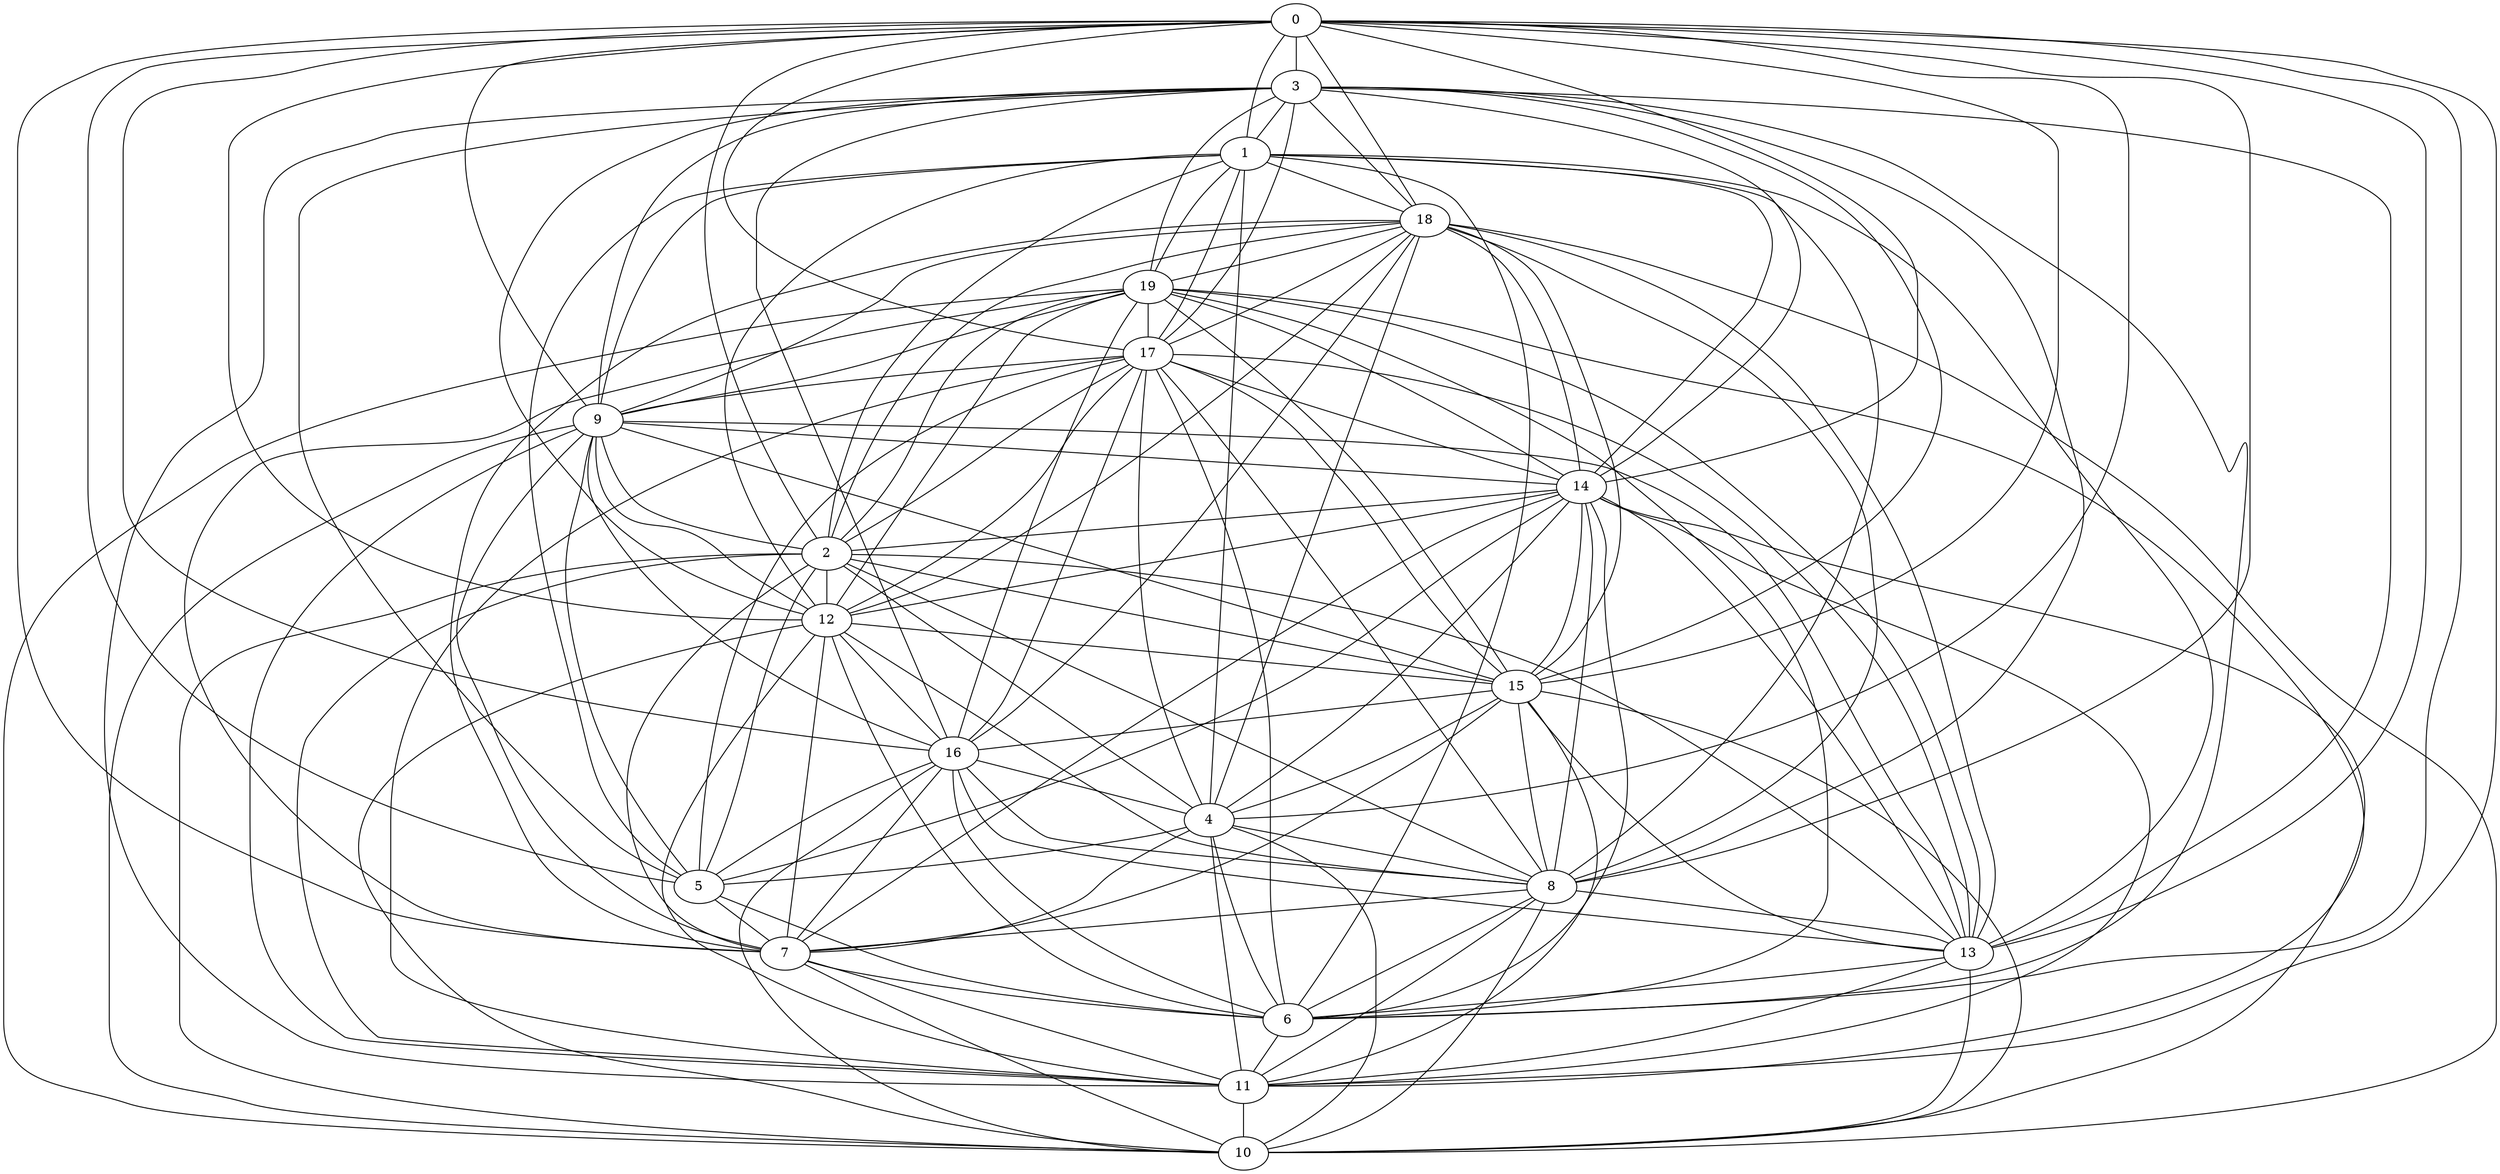 graph G {
0;
1;
2;
3;
4;
5;
6;
7;
8;
9;
10;
11;
12;
13;
14;
15;
16;
17;
18;
19;
0--14 ;
0--16 ;
11--13 ;
18--3 ;
7--11 ;
14--7 ;
16--4 ;
19--7 ;
4--1 ;
0--15 ;
8--3 ;
19--6 ;
12--0 ;
8--14 ;
2--18 ;
15--11 ;
6--17 ;
19--9 ;
6--16 ;
16--19 ;
16--17 ;
8--17 ;
8--1 ;
4--14 ;
14--2 ;
0--11 ;
12--11 ;
19--15 ;
18--16 ;
12--3 ;
18--10 ;
0--4 ;
4--8 ;
3--6 ;
17--11 ;
13--18 ;
10--19 ;
12--16 ;
4--5 ;
8--11 ;
15--3 ;
14--6 ;
6--4 ;
5--6 ;
3--11 ;
12--7 ;
3--19 ;
14--19 ;
3--1 ;
17--13 ;
12--1 ;
6--1 ;
2--15 ;
0--18 ;
19--11 ;
2--13 ;
18--7 ;
7--16 ;
5--0 ;
2--12 ;
15--10 ;
9--15 ;
17--12 ;
6--0 ;
17--1 ;
0--8 ;
0--3 ;
6--11 ;
2--4 ;
8--7 ;
1--13 ;
9--11 ;
18--14 ;
7--2 ;
14--12 ;
17--3 ;
3--13 ;
17--14 ;
12--19 ;
3--16 ;
9--2 ;
15--18 ;
19--17 ;
1--0 ;
9--5 ;
9--7 ;
9--1 ;
19--1 ;
11--14 ;
15--7 ;
18--19 ;
11--10 ;
8--15 ;
12--8 ;
2--0 ;
15--14 ;
8--2 ;
9--10 ;
15--16 ;
4--7 ;
13--6 ;
8--13 ;
13--10 ;
12--15 ;
17--9 ;
1--18 ;
9--3 ;
9--12 ;
12--18 ;
15--13 ;
17--18 ;
9--14 ;
4--18 ;
5--3 ;
2--1 ;
9--0 ;
5--7 ;
4--15 ;
11--4 ;
9--18 ;
5--16 ;
13--0 ;
17--2 ;
17--5 ;
7--6 ;
14--3 ;
0--17 ;
10--4 ;
9--16 ;
16--10 ;
14--10 ;
2--5 ;
6--8 ;
8--10 ;
12--6 ;
7--10 ;
19--2 ;
11--2 ;
8--16 ;
19--13 ;
1--5 ;
1--14 ;
17--4 ;
12--10 ;
16--13 ;
8--18 ;
7--0 ;
14--5 ;
2--10 ;
14--13 ;
9--13 ;
15--17 ;
}
